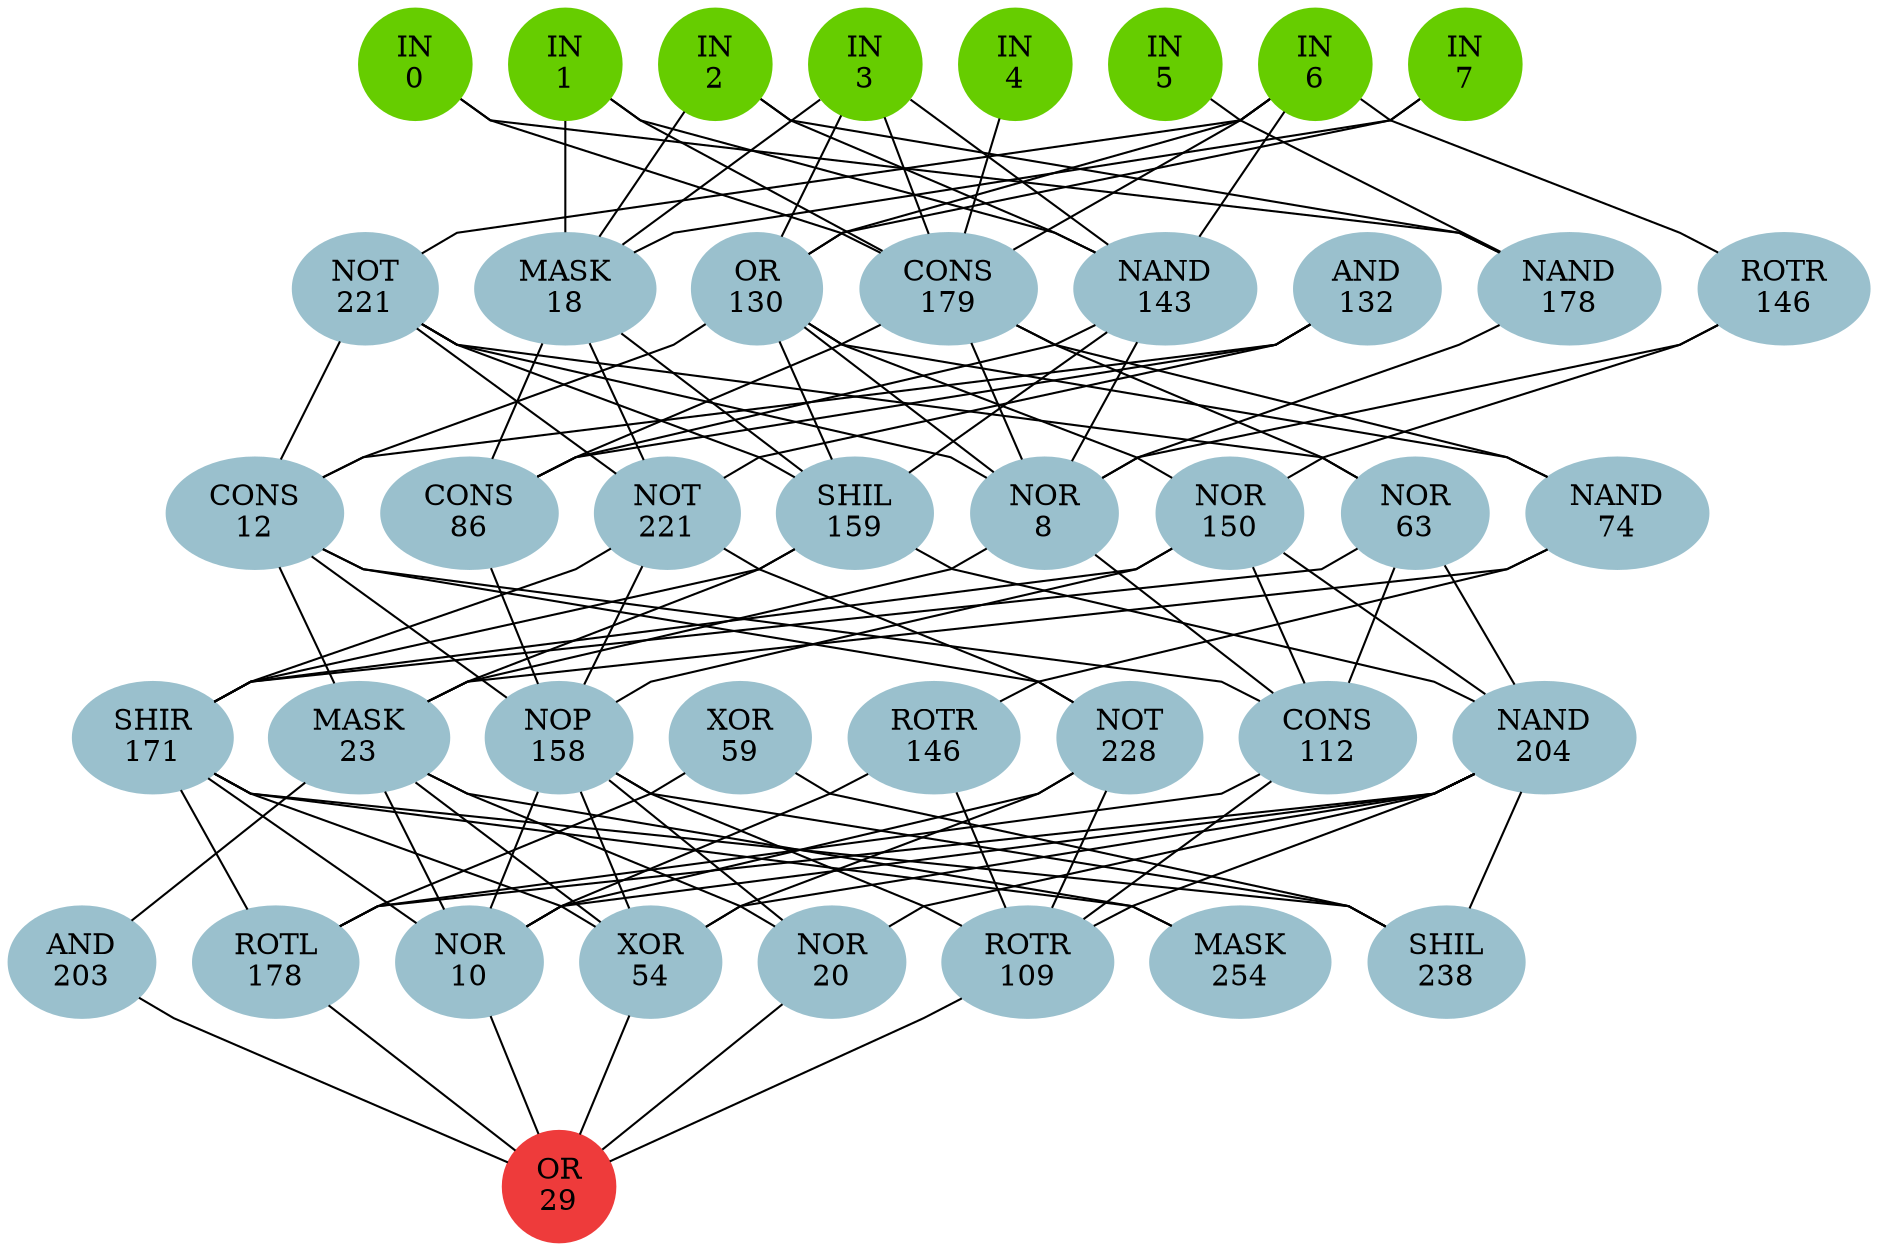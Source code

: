 graph EACircuit {
rankdir=BT;
ranksep=0.75;
ordering=out;
splines=polyline;
node [style=filled, color=lightblue2];

{ rank=same;
node [color=chartreuse3];
"-1_0"[label="IN\n0"];
node [color=chartreuse3];
"-1_1"[label="IN\n1"];
node [color=chartreuse3];
"-1_2"[label="IN\n2"];
node [color=chartreuse3];
"-1_3"[label="IN\n3"];
node [color=chartreuse3];
"-1_4"[label="IN\n4"];
node [color=chartreuse3];
"-1_5"[label="IN\n5"];
node [color=chartreuse3];
"-1_6"[label="IN\n6"];
node [color=chartreuse3];
"-1_7"[label="IN\n7"];
}
{ rank=same;
node [color=lightblue3];
"0_0"[label="NOT\n221"];
node [color=lightblue3];
"0_1"[label="MASK\n18"];
node [color=lightblue3];
"0_2"[label="OR\n130"];
node [color=lightblue3];
"0_3"[label="CONS\n179"];
node [color=lightblue3];
"0_4"[label="NAND\n143"];
node [color=lightblue3];
"0_5"[label="AND\n132"];
node [color=lightblue3];
"0_6"[label="NAND\n178"];
node [color=lightblue3];
"0_7"[label="ROTR\n146"];
}
{ rank=same;
node [color=lightblue3];
"1_0"[label="CONS\n12"];
node [color=lightblue3];
"1_1"[label="CONS\n86"];
node [color=lightblue3];
"1_2"[label="NOT\n221"];
node [color=lightblue3];
"1_3"[label="SHIL\n159"];
node [color=lightblue3];
"1_4"[label="NOR\n8"];
node [color=lightblue3];
"1_5"[label="NOR\n150"];
node [color=lightblue3];
"1_6"[label="NOR\n63"];
node [color=lightblue3];
"1_7"[label="NAND\n74"];
}
{ rank=same;
node [color=lightblue3];
"2_0"[label="SHIR\n171"];
node [color=lightblue3];
"2_1"[label="MASK\n23"];
node [color=lightblue3];
"2_2"[label="NOP\n158"];
node [color=lightblue3];
"2_3"[label="XOR\n59"];
node [color=lightblue3];
"2_4"[label="ROTR\n146"];
node [color=lightblue3];
"2_5"[label="NOT\n228"];
node [color=lightblue3];
"2_6"[label="CONS\n112"];
node [color=lightblue3];
"2_7"[label="NAND\n204"];
}
{ rank=same;
node [color=lightblue3];
"3_0"[label="AND\n203"];
node [color=lightblue3];
"3_1"[label="ROTL\n178"];
node [color=lightblue3];
"3_2"[label="NOR\n10"];
node [color=lightblue3];
"3_3"[label="XOR\n54"];
node [color=lightblue3];
"3_4"[label="NOR\n20"];
node [color=lightblue3];
"3_5"[label="ROTR\n109"];
node [color=lightblue3];
"3_6"[label="MASK\n254"];
node [color=lightblue3];
"3_7"[label="SHIL\n238"];
}
{ rank=same;
node [color=brown2];
"4_0"[label="OR\n29"];
}
edge[style=invis];
"-1_0" -- "-1_1" -- "-1_2" -- "-1_3" -- "-1_4" -- "-1_5" -- "-1_6" -- "-1_7";
"0_0" -- "0_1" -- "0_2" -- "0_3" -- "0_4" -- "0_5" -- "0_6" -- "0_7";
"1_0" -- "1_1" -- "1_2" -- "1_3" -- "1_4" -- "1_5" -- "1_6" -- "1_7";
"2_0" -- "2_1" -- "2_2" -- "2_3" -- "2_4" -- "2_5" -- "2_6" -- "2_7";
"3_0" -- "3_1" -- "3_2" -- "3_3" -- "3_4" -- "3_5" -- "3_6" -- "3_7";
"4_0" -- "4_0";
edge[style=solid];
"0_0" -- "-1_6";
"0_1" -- "-1_1";
"0_1" -- "-1_2";
"0_1" -- "-1_3";
"0_1" -- "-1_7";
"0_2" -- "-1_3";
"0_2" -- "-1_6";
"0_2" -- "-1_7";
"0_3" -- "-1_0";
"0_3" -- "-1_1";
"0_3" -- "-1_3";
"0_3" -- "-1_4";
"0_3" -- "-1_6";
"0_4" -- "-1_1";
"0_4" -- "-1_2";
"0_4" -- "-1_3";
"0_4" -- "-1_6";
"0_6" -- "-1_0";
"0_6" -- "-1_2";
"0_6" -- "-1_5";
"0_7" -- "-1_6";
"1_0" -- "0_0";
"1_0" -- "0_2";
"1_0" -- "0_5";
"1_1" -- "0_1";
"1_1" -- "0_3";
"1_1" -- "0_4";
"1_1" -- "0_5";
"1_2" -- "0_0";
"1_2" -- "0_1";
"1_2" -- "0_5";
"1_3" -- "0_0";
"1_3" -- "0_1";
"1_3" -- "0_2";
"1_3" -- "0_4";
"1_4" -- "0_0";
"1_4" -- "0_2";
"1_4" -- "0_3";
"1_4" -- "0_4";
"1_4" -- "0_6";
"1_4" -- "0_7";
"1_5" -- "0_2";
"1_5" -- "0_7";
"1_6" -- "0_0";
"1_6" -- "0_3";
"1_7" -- "0_2";
"1_7" -- "0_3";
"2_0" -- "1_2";
"2_0" -- "1_3";
"2_0" -- "1_5";
"2_0" -- "1_6";
"2_1" -- "1_0";
"2_1" -- "1_3";
"2_1" -- "1_4";
"2_1" -- "1_7";
"2_2" -- "1_0";
"2_2" -- "1_1";
"2_2" -- "1_2";
"2_2" -- "1_5";
"2_4" -- "1_7";
"2_5" -- "1_0";
"2_5" -- "1_2";
"2_6" -- "1_0";
"2_6" -- "1_4";
"2_6" -- "1_5";
"2_6" -- "1_6";
"2_7" -- "1_3";
"2_7" -- "1_5";
"2_7" -- "1_6";
"3_0" -- "2_1";
"3_1" -- "2_0";
"3_1" -- "2_3";
"3_1" -- "2_6";
"3_1" -- "2_7";
"3_2" -- "2_0";
"3_2" -- "2_1";
"3_2" -- "2_2";
"3_2" -- "2_4";
"3_2" -- "2_5";
"3_2" -- "2_7";
"3_3" -- "2_0";
"3_3" -- "2_1";
"3_3" -- "2_2";
"3_3" -- "2_5";
"3_3" -- "2_7";
"3_4" -- "2_1";
"3_4" -- "2_2";
"3_4" -- "2_7";
"3_5" -- "2_2";
"3_5" -- "2_4";
"3_5" -- "2_5";
"3_5" -- "2_6";
"3_5" -- "2_7";
"3_6" -- "2_0";
"3_6" -- "2_1";
"3_7" -- "2_0";
"3_7" -- "2_2";
"3_7" -- "2_3";
"3_7" -- "2_7";
"4_0" -- "3_0";
"4_0" -- "3_1";
"4_0" -- "3_2";
"4_0" -- "3_3";
"4_0" -- "3_4";
"4_0" -- "3_5";
}